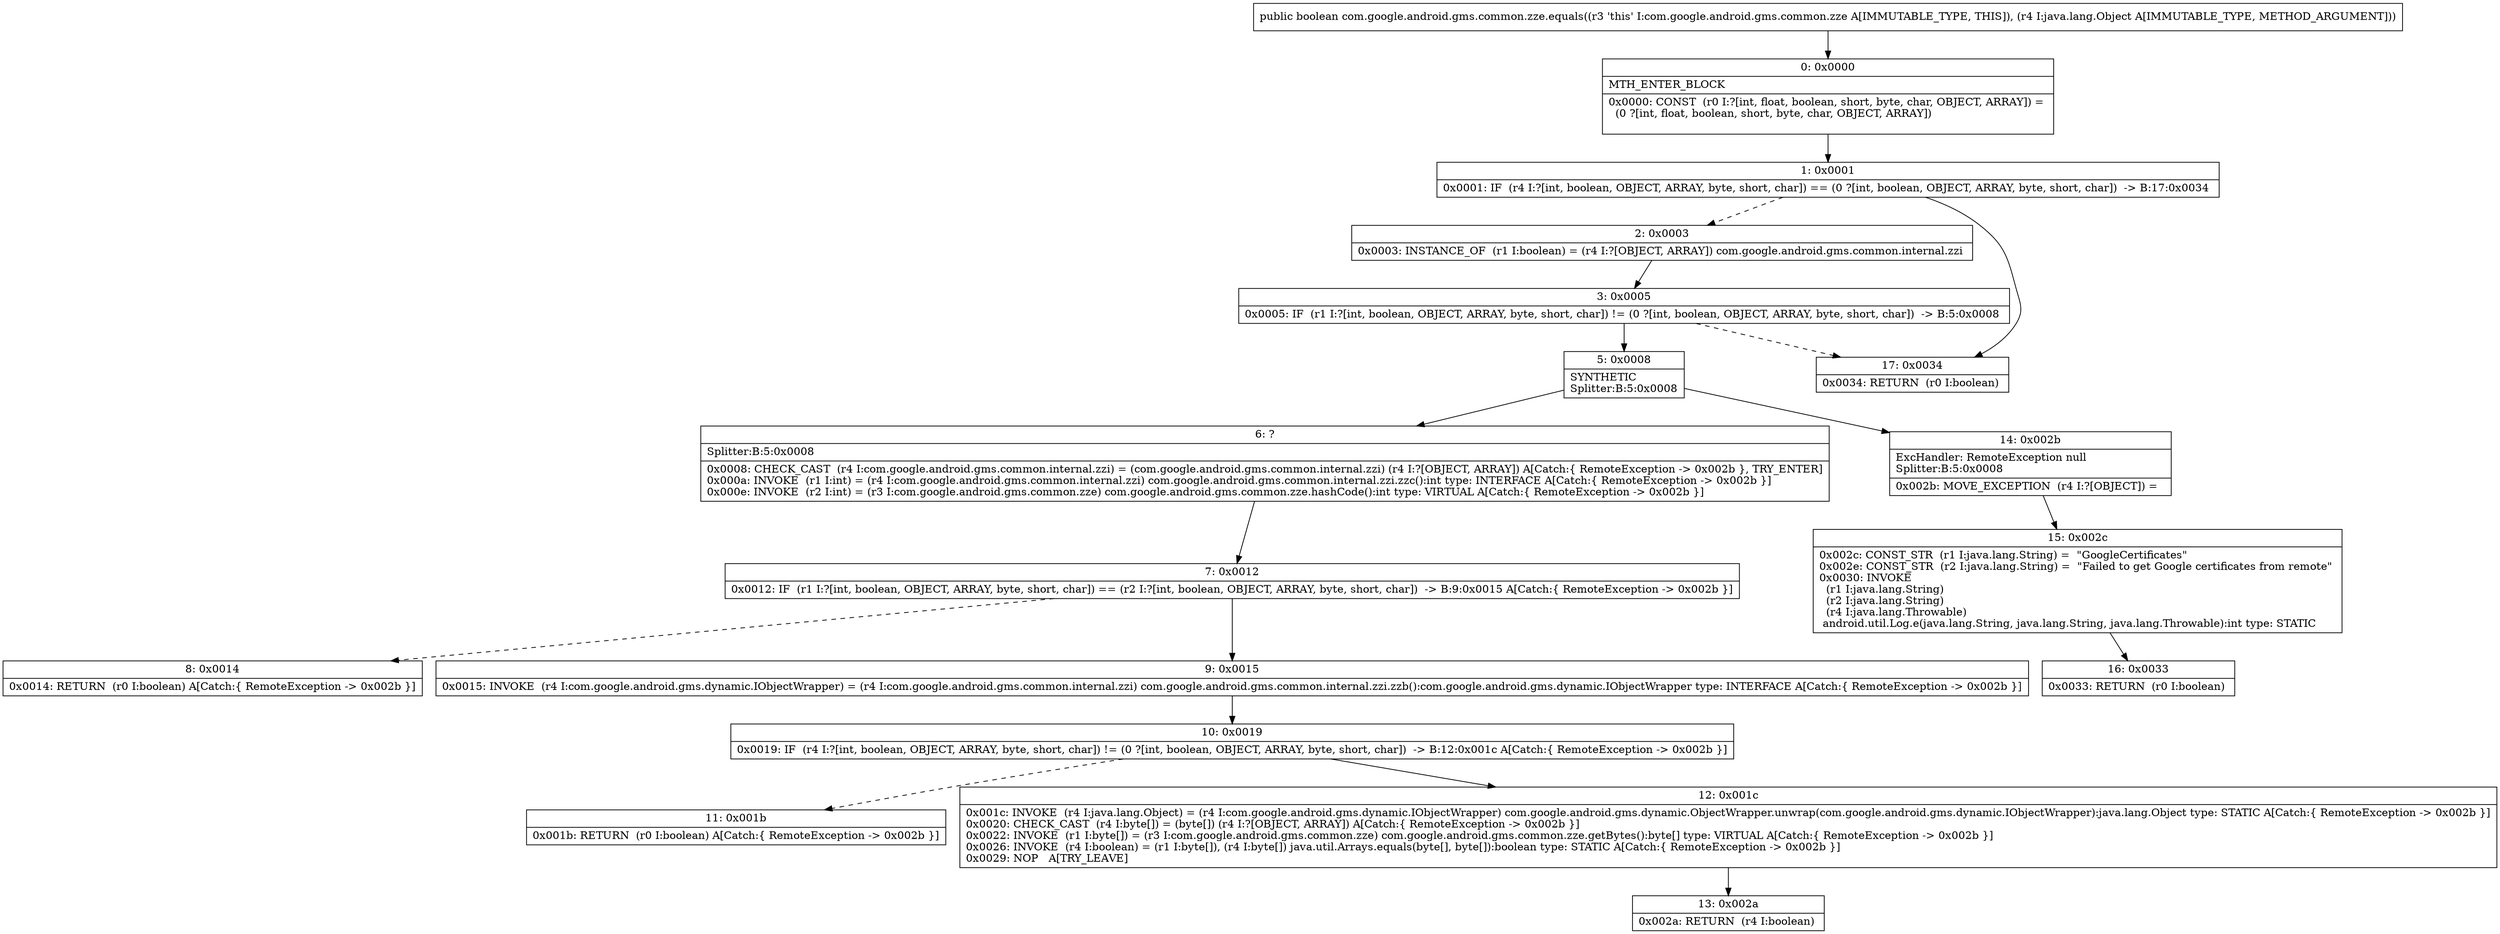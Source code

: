 digraph "CFG forcom.google.android.gms.common.zze.equals(Ljava\/lang\/Object;)Z" {
Node_0 [shape=record,label="{0\:\ 0x0000|MTH_ENTER_BLOCK\l|0x0000: CONST  (r0 I:?[int, float, boolean, short, byte, char, OBJECT, ARRAY]) = \l  (0 ?[int, float, boolean, short, byte, char, OBJECT, ARRAY])\l \l}"];
Node_1 [shape=record,label="{1\:\ 0x0001|0x0001: IF  (r4 I:?[int, boolean, OBJECT, ARRAY, byte, short, char]) == (0 ?[int, boolean, OBJECT, ARRAY, byte, short, char])  \-\> B:17:0x0034 \l}"];
Node_2 [shape=record,label="{2\:\ 0x0003|0x0003: INSTANCE_OF  (r1 I:boolean) = (r4 I:?[OBJECT, ARRAY]) com.google.android.gms.common.internal.zzi \l}"];
Node_3 [shape=record,label="{3\:\ 0x0005|0x0005: IF  (r1 I:?[int, boolean, OBJECT, ARRAY, byte, short, char]) != (0 ?[int, boolean, OBJECT, ARRAY, byte, short, char])  \-\> B:5:0x0008 \l}"];
Node_5 [shape=record,label="{5\:\ 0x0008|SYNTHETIC\lSplitter:B:5:0x0008\l}"];
Node_6 [shape=record,label="{6\:\ ?|Splitter:B:5:0x0008\l|0x0008: CHECK_CAST  (r4 I:com.google.android.gms.common.internal.zzi) = (com.google.android.gms.common.internal.zzi) (r4 I:?[OBJECT, ARRAY]) A[Catch:\{ RemoteException \-\> 0x002b \}, TRY_ENTER]\l0x000a: INVOKE  (r1 I:int) = (r4 I:com.google.android.gms.common.internal.zzi) com.google.android.gms.common.internal.zzi.zzc():int type: INTERFACE A[Catch:\{ RemoteException \-\> 0x002b \}]\l0x000e: INVOKE  (r2 I:int) = (r3 I:com.google.android.gms.common.zze) com.google.android.gms.common.zze.hashCode():int type: VIRTUAL A[Catch:\{ RemoteException \-\> 0x002b \}]\l}"];
Node_7 [shape=record,label="{7\:\ 0x0012|0x0012: IF  (r1 I:?[int, boolean, OBJECT, ARRAY, byte, short, char]) == (r2 I:?[int, boolean, OBJECT, ARRAY, byte, short, char])  \-\> B:9:0x0015 A[Catch:\{ RemoteException \-\> 0x002b \}]\l}"];
Node_8 [shape=record,label="{8\:\ 0x0014|0x0014: RETURN  (r0 I:boolean) A[Catch:\{ RemoteException \-\> 0x002b \}]\l}"];
Node_9 [shape=record,label="{9\:\ 0x0015|0x0015: INVOKE  (r4 I:com.google.android.gms.dynamic.IObjectWrapper) = (r4 I:com.google.android.gms.common.internal.zzi) com.google.android.gms.common.internal.zzi.zzb():com.google.android.gms.dynamic.IObjectWrapper type: INTERFACE A[Catch:\{ RemoteException \-\> 0x002b \}]\l}"];
Node_10 [shape=record,label="{10\:\ 0x0019|0x0019: IF  (r4 I:?[int, boolean, OBJECT, ARRAY, byte, short, char]) != (0 ?[int, boolean, OBJECT, ARRAY, byte, short, char])  \-\> B:12:0x001c A[Catch:\{ RemoteException \-\> 0x002b \}]\l}"];
Node_11 [shape=record,label="{11\:\ 0x001b|0x001b: RETURN  (r0 I:boolean) A[Catch:\{ RemoteException \-\> 0x002b \}]\l}"];
Node_12 [shape=record,label="{12\:\ 0x001c|0x001c: INVOKE  (r4 I:java.lang.Object) = (r4 I:com.google.android.gms.dynamic.IObjectWrapper) com.google.android.gms.dynamic.ObjectWrapper.unwrap(com.google.android.gms.dynamic.IObjectWrapper):java.lang.Object type: STATIC A[Catch:\{ RemoteException \-\> 0x002b \}]\l0x0020: CHECK_CAST  (r4 I:byte[]) = (byte[]) (r4 I:?[OBJECT, ARRAY]) A[Catch:\{ RemoteException \-\> 0x002b \}]\l0x0022: INVOKE  (r1 I:byte[]) = (r3 I:com.google.android.gms.common.zze) com.google.android.gms.common.zze.getBytes():byte[] type: VIRTUAL A[Catch:\{ RemoteException \-\> 0x002b \}]\l0x0026: INVOKE  (r4 I:boolean) = (r1 I:byte[]), (r4 I:byte[]) java.util.Arrays.equals(byte[], byte[]):boolean type: STATIC A[Catch:\{ RemoteException \-\> 0x002b \}]\l0x0029: NOP   A[TRY_LEAVE]\l}"];
Node_13 [shape=record,label="{13\:\ 0x002a|0x002a: RETURN  (r4 I:boolean) \l}"];
Node_14 [shape=record,label="{14\:\ 0x002b|ExcHandler: RemoteException null\lSplitter:B:5:0x0008\l|0x002b: MOVE_EXCEPTION  (r4 I:?[OBJECT]) =  \l}"];
Node_15 [shape=record,label="{15\:\ 0x002c|0x002c: CONST_STR  (r1 I:java.lang.String) =  \"GoogleCertificates\" \l0x002e: CONST_STR  (r2 I:java.lang.String) =  \"Failed to get Google certificates from remote\" \l0x0030: INVOKE  \l  (r1 I:java.lang.String)\l  (r2 I:java.lang.String)\l  (r4 I:java.lang.Throwable)\l android.util.Log.e(java.lang.String, java.lang.String, java.lang.Throwable):int type: STATIC \l}"];
Node_16 [shape=record,label="{16\:\ 0x0033|0x0033: RETURN  (r0 I:boolean) \l}"];
Node_17 [shape=record,label="{17\:\ 0x0034|0x0034: RETURN  (r0 I:boolean) \l}"];
MethodNode[shape=record,label="{public boolean com.google.android.gms.common.zze.equals((r3 'this' I:com.google.android.gms.common.zze A[IMMUTABLE_TYPE, THIS]), (r4 I:java.lang.Object A[IMMUTABLE_TYPE, METHOD_ARGUMENT])) }"];
MethodNode -> Node_0;
Node_0 -> Node_1;
Node_1 -> Node_2[style=dashed];
Node_1 -> Node_17;
Node_2 -> Node_3;
Node_3 -> Node_5;
Node_3 -> Node_17[style=dashed];
Node_5 -> Node_6;
Node_5 -> Node_14;
Node_6 -> Node_7;
Node_7 -> Node_8[style=dashed];
Node_7 -> Node_9;
Node_9 -> Node_10;
Node_10 -> Node_11[style=dashed];
Node_10 -> Node_12;
Node_12 -> Node_13;
Node_14 -> Node_15;
Node_15 -> Node_16;
}

